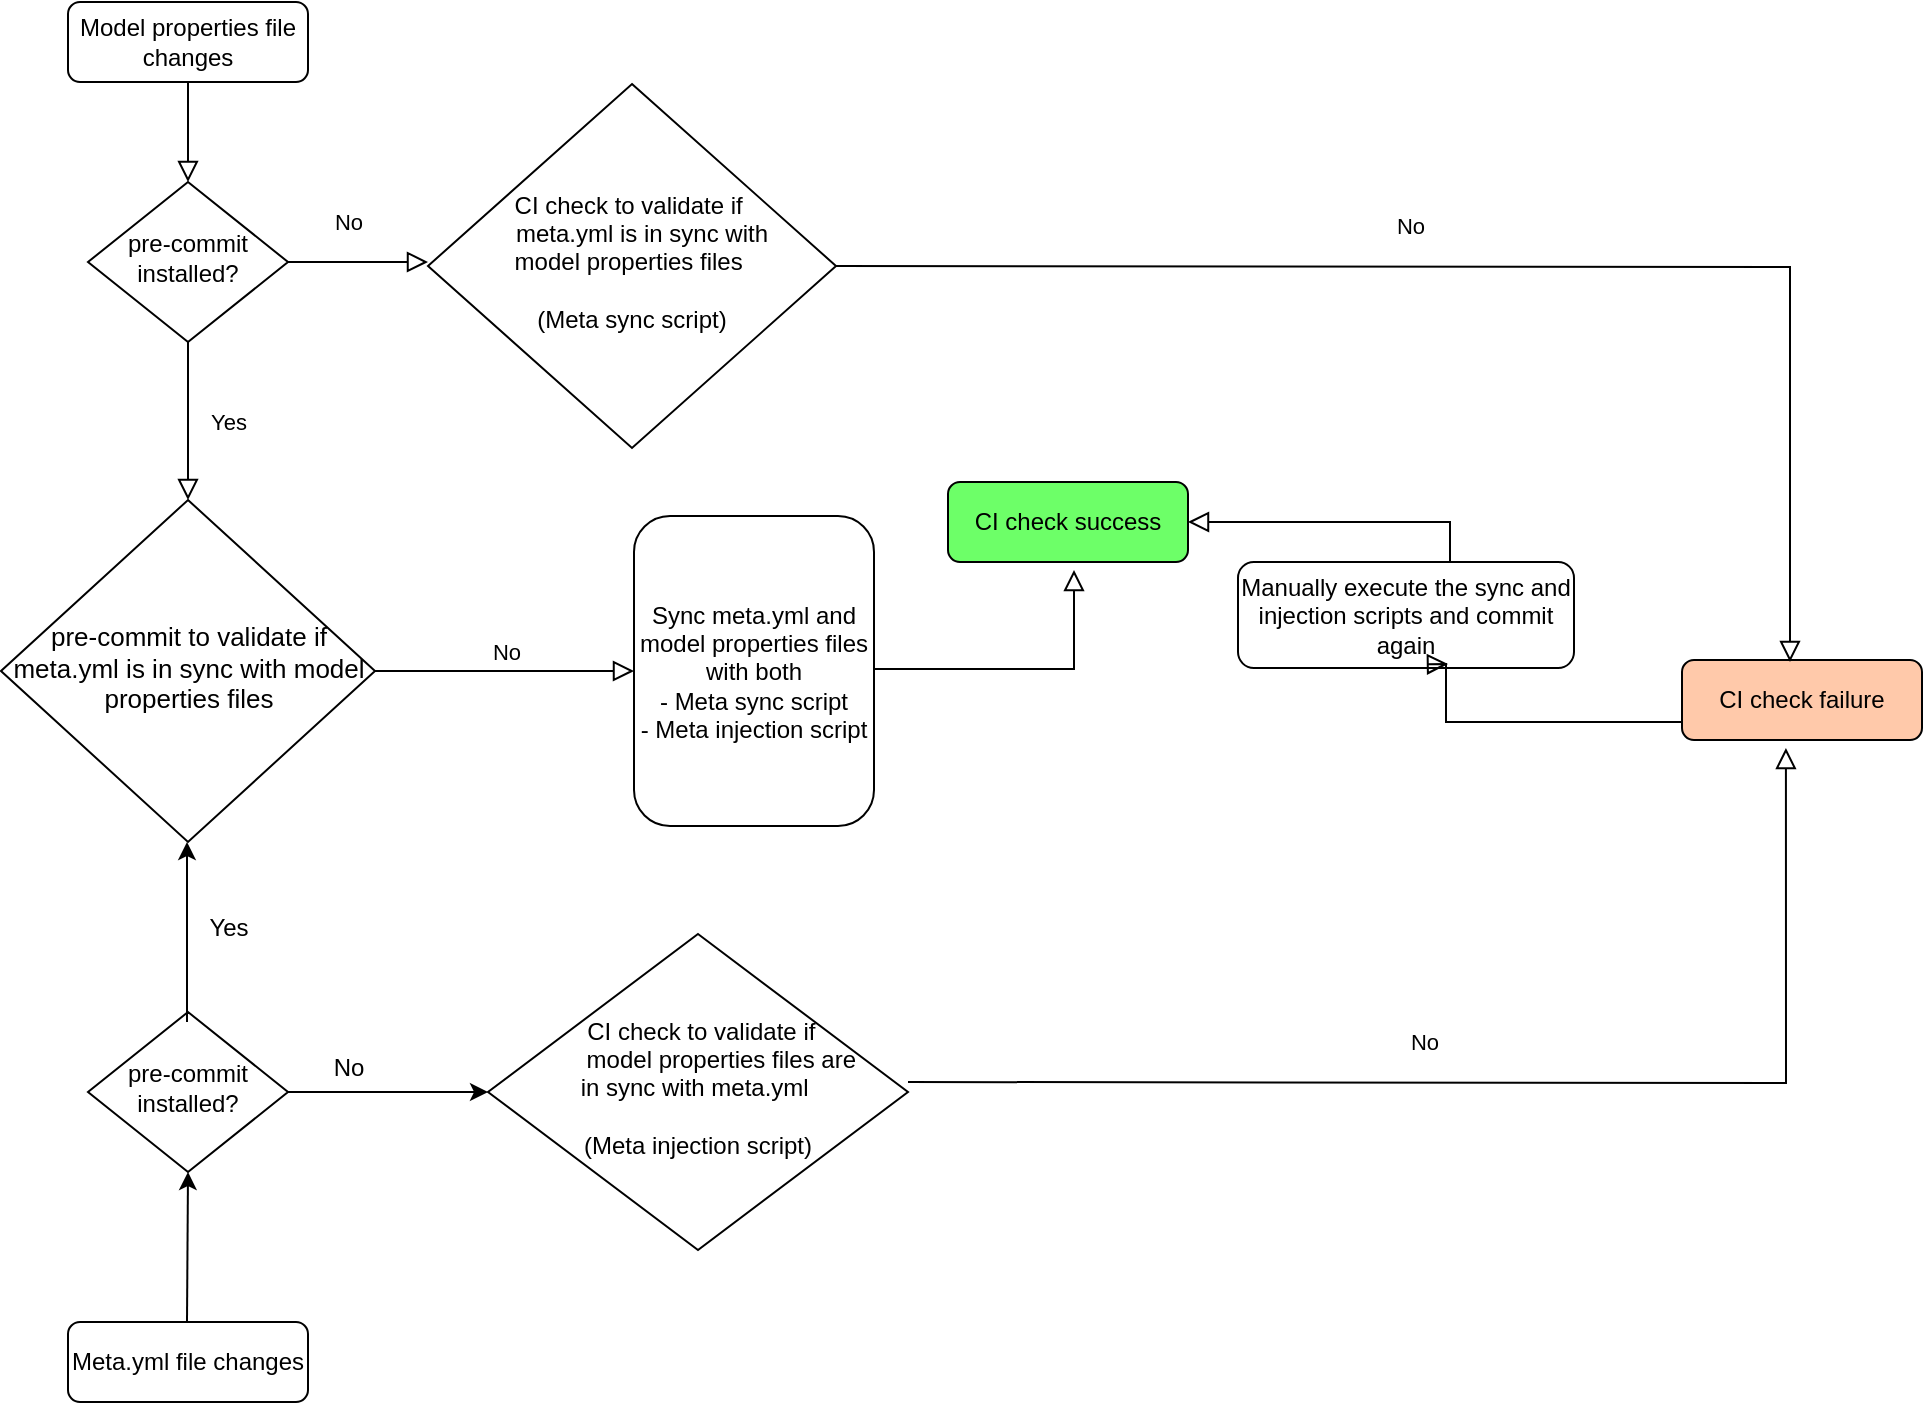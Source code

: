 <mxfile version="26.0.6">
  <diagram id="C5RBs43oDa-KdzZeNtuy" name="Page-1">
    <mxGraphModel dx="1411" dy="770" grid="0" gridSize="10" guides="1" tooltips="1" connect="1" arrows="1" fold="1" page="0" pageScale="1" pageWidth="827" pageHeight="1169" math="0" shadow="0">
      <root>
        <mxCell id="WIyWlLk6GJQsqaUBKTNV-0" />
        <mxCell id="WIyWlLk6GJQsqaUBKTNV-1" parent="WIyWlLk6GJQsqaUBKTNV-0" />
        <mxCell id="WIyWlLk6GJQsqaUBKTNV-2" value="" style="rounded=0;html=1;jettySize=auto;orthogonalLoop=1;fontSize=11;endArrow=block;endFill=0;endSize=8;strokeWidth=1;shadow=0;labelBackgroundColor=none;edgeStyle=orthogonalEdgeStyle;" parent="WIyWlLk6GJQsqaUBKTNV-1" source="WIyWlLk6GJQsqaUBKTNV-3" target="WIyWlLk6GJQsqaUBKTNV-6" edge="1">
          <mxGeometry relative="1" as="geometry" />
        </mxCell>
        <mxCell id="WIyWlLk6GJQsqaUBKTNV-3" value="Model properties file changes" style="rounded=1;whiteSpace=wrap;html=1;fontSize=12;glass=0;strokeWidth=1;shadow=0;" parent="WIyWlLk6GJQsqaUBKTNV-1" vertex="1">
          <mxGeometry x="35" y="90" width="120" height="40" as="geometry" />
        </mxCell>
        <mxCell id="WIyWlLk6GJQsqaUBKTNV-4" value="Yes" style="rounded=0;html=1;jettySize=auto;orthogonalLoop=1;fontSize=11;endArrow=block;endFill=0;endSize=8;strokeWidth=1;shadow=0;labelBackgroundColor=none;edgeStyle=orthogonalEdgeStyle;" parent="WIyWlLk6GJQsqaUBKTNV-1" source="WIyWlLk6GJQsqaUBKTNV-6" target="WIyWlLk6GJQsqaUBKTNV-10" edge="1">
          <mxGeometry y="20" relative="1" as="geometry">
            <mxPoint as="offset" />
            <Array as="points">
              <mxPoint x="95" y="340" />
              <mxPoint x="95" y="340" />
            </Array>
          </mxGeometry>
        </mxCell>
        <mxCell id="WIyWlLk6GJQsqaUBKTNV-5" value="No" style="edgeStyle=orthogonalEdgeStyle;rounded=0;html=1;jettySize=auto;orthogonalLoop=1;fontSize=11;endArrow=block;endFill=0;endSize=8;strokeWidth=1;shadow=0;labelBackgroundColor=none;" parent="WIyWlLk6GJQsqaUBKTNV-1" source="WIyWlLk6GJQsqaUBKTNV-6" edge="1">
          <mxGeometry x="-0.149" y="20" relative="1" as="geometry">
            <mxPoint as="offset" />
            <mxPoint x="215" y="220" as="targetPoint" />
          </mxGeometry>
        </mxCell>
        <mxCell id="WIyWlLk6GJQsqaUBKTNV-6" value="pre-commit installed?" style="rhombus;whiteSpace=wrap;html=1;shadow=0;fontFamily=Helvetica;fontSize=12;align=center;strokeWidth=1;spacing=6;spacingTop=-4;" parent="WIyWlLk6GJQsqaUBKTNV-1" vertex="1">
          <mxGeometry x="45" y="180" width="100" height="80" as="geometry" />
        </mxCell>
        <mxCell id="WIyWlLk6GJQsqaUBKTNV-7" value="CI check failure" style="rounded=1;whiteSpace=wrap;html=1;fontSize=12;glass=0;strokeWidth=1;shadow=0;fillColor=#FFC9AA;" parent="WIyWlLk6GJQsqaUBKTNV-1" vertex="1">
          <mxGeometry x="842" y="419" width="120" height="40" as="geometry" />
        </mxCell>
        <mxCell id="WIyWlLk6GJQsqaUBKTNV-9" value="No" style="edgeStyle=orthogonalEdgeStyle;rounded=0;html=1;jettySize=auto;orthogonalLoop=1;fontSize=11;endArrow=block;endFill=0;endSize=8;strokeWidth=1;shadow=0;labelBackgroundColor=none;" parent="WIyWlLk6GJQsqaUBKTNV-1" source="WIyWlLk6GJQsqaUBKTNV-10" target="WIyWlLk6GJQsqaUBKTNV-12" edge="1">
          <mxGeometry y="10" relative="1" as="geometry">
            <mxPoint as="offset" />
          </mxGeometry>
        </mxCell>
        <mxCell id="WIyWlLk6GJQsqaUBKTNV-10" value="&lt;font style=&quot;font-size: 13px;&quot;&gt;pre-commit to validate if meta.yml is in sync with model properties files&lt;/font&gt;" style="rhombus;whiteSpace=wrap;html=1;shadow=0;fontFamily=Helvetica;fontSize=12;align=center;strokeWidth=1;spacing=6;spacingTop=-4;" parent="WIyWlLk6GJQsqaUBKTNV-1" vertex="1">
          <mxGeometry x="1.5" y="339" width="187" height="171" as="geometry" />
        </mxCell>
        <mxCell id="WIyWlLk6GJQsqaUBKTNV-12" value="Sync meta.yml and model properties files&lt;div&gt;with both&lt;/div&gt;&lt;div&gt;- Meta sync script&lt;/div&gt;&lt;div&gt;- Meta injection script&lt;/div&gt;" style="rounded=1;whiteSpace=wrap;html=1;fontSize=12;glass=0;strokeWidth=1;shadow=0;" parent="WIyWlLk6GJQsqaUBKTNV-1" vertex="1">
          <mxGeometry x="318" y="347" width="120" height="155" as="geometry" />
        </mxCell>
        <mxCell id="vaHk5qMaN5SWsj166qQE-0" value="CI check to validate if&amp;nbsp;&lt;div&gt;&amp;nbsp; &amp;nbsp; meta.yml is in sync with&amp;nbsp;&lt;/div&gt;&lt;div&gt;model properties files&amp;nbsp;&lt;div&gt;&lt;br&gt;&lt;/div&gt;&lt;div&gt;(Meta sync script)&lt;/div&gt;&lt;/div&gt;" style="rhombus;whiteSpace=wrap;html=1;shadow=0;fontFamily=Helvetica;fontSize=12;align=center;strokeWidth=1;spacing=6;spacingTop=-4;" vertex="1" parent="WIyWlLk6GJQsqaUBKTNV-1">
          <mxGeometry x="215" y="131" width="204" height="182" as="geometry" />
        </mxCell>
        <mxCell id="vaHk5qMaN5SWsj166qQE-3" value="No" style="edgeStyle=orthogonalEdgeStyle;rounded=0;html=1;jettySize=auto;orthogonalLoop=1;fontSize=11;endArrow=block;endFill=0;endSize=8;strokeWidth=1;shadow=0;labelBackgroundColor=none;entryX=0.45;entryY=0.025;entryDx=0;entryDy=0;entryPerimeter=0;" edge="1" parent="WIyWlLk6GJQsqaUBKTNV-1" target="WIyWlLk6GJQsqaUBKTNV-7">
          <mxGeometry x="-0.149" y="20" relative="1" as="geometry">
            <mxPoint as="offset" />
            <mxPoint x="419" y="222" as="sourcePoint" />
            <mxPoint x="820" y="420" as="targetPoint" />
          </mxGeometry>
        </mxCell>
        <mxCell id="vaHk5qMaN5SWsj166qQE-5" value="CI check success" style="rounded=1;whiteSpace=wrap;html=1;fontSize=12;glass=0;strokeWidth=1;shadow=0;fillColor=#6DFF68;" vertex="1" parent="WIyWlLk6GJQsqaUBKTNV-1">
          <mxGeometry x="475" y="330" width="120" height="40" as="geometry" />
        </mxCell>
        <mxCell id="vaHk5qMaN5SWsj166qQE-6" value="" style="rounded=0;html=1;jettySize=auto;orthogonalLoop=1;fontSize=11;endArrow=block;endFill=0;endSize=8;strokeWidth=1;shadow=0;labelBackgroundColor=none;edgeStyle=orthogonalEdgeStyle;" edge="1" parent="WIyWlLk6GJQsqaUBKTNV-1">
          <mxGeometry y="20" relative="1" as="geometry">
            <mxPoint as="offset" />
            <mxPoint x="438" y="423.5" as="sourcePoint" />
            <mxPoint x="538" y="374" as="targetPoint" />
            <Array as="points">
              <mxPoint x="538" y="424" />
            </Array>
          </mxGeometry>
        </mxCell>
        <mxCell id="vaHk5qMaN5SWsj166qQE-8" value="Meta.yml file changes" style="rounded=1;whiteSpace=wrap;html=1;fontSize=12;glass=0;strokeWidth=1;shadow=0;" vertex="1" parent="WIyWlLk6GJQsqaUBKTNV-1">
          <mxGeometry x="35" y="750" width="120" height="40" as="geometry" />
        </mxCell>
        <mxCell id="vaHk5qMaN5SWsj166qQE-10" value="pre-commit installed?" style="rhombus;whiteSpace=wrap;html=1;shadow=0;fontFamily=Helvetica;fontSize=12;align=center;strokeWidth=1;spacing=6;spacingTop=-4;" vertex="1" parent="WIyWlLk6GJQsqaUBKTNV-1">
          <mxGeometry x="45" y="595" width="100" height="80" as="geometry" />
        </mxCell>
        <mxCell id="vaHk5qMaN5SWsj166qQE-11" value="" style="endArrow=classic;html=1;rounded=0;exitX=0.495;exitY=0.063;exitDx=0;exitDy=0;exitPerimeter=0;" edge="1" parent="WIyWlLk6GJQsqaUBKTNV-1" source="vaHk5qMaN5SWsj166qQE-10">
          <mxGeometry width="50" height="50" relative="1" as="geometry">
            <mxPoint x="95" y="590" as="sourcePoint" />
            <mxPoint x="94.5" y="510" as="targetPoint" />
          </mxGeometry>
        </mxCell>
        <mxCell id="vaHk5qMaN5SWsj166qQE-12" value="" style="endArrow=classic;html=1;rounded=0;entryX=0.5;entryY=1;entryDx=0;entryDy=0;" edge="1" parent="WIyWlLk6GJQsqaUBKTNV-1" target="vaHk5qMaN5SWsj166qQE-10">
          <mxGeometry width="50" height="50" relative="1" as="geometry">
            <mxPoint x="94.5" y="750" as="sourcePoint" />
            <mxPoint x="94.5" y="690" as="targetPoint" />
          </mxGeometry>
        </mxCell>
        <mxCell id="vaHk5qMaN5SWsj166qQE-13" value="Yes" style="text;html=1;align=center;verticalAlign=middle;resizable=0;points=[];autosize=1;strokeColor=none;fillColor=none;" vertex="1" parent="WIyWlLk6GJQsqaUBKTNV-1">
          <mxGeometry x="95" y="538" width="40" height="30" as="geometry" />
        </mxCell>
        <mxCell id="vaHk5qMaN5SWsj166qQE-14" value="&amp;nbsp; CI check to validate if&amp;nbsp;&lt;div&gt;&amp;nbsp; &amp;nbsp; &amp;nbsp; &amp;nbsp; model properties files are&amp;nbsp;&lt;/div&gt;&lt;div&gt;in sync with meta.yml&amp;nbsp;&lt;div&gt;&lt;br&gt;&lt;/div&gt;&lt;div&gt;(Meta injection script)&lt;/div&gt;&lt;/div&gt;" style="rhombus;whiteSpace=wrap;html=1;shadow=0;fontFamily=Helvetica;fontSize=12;align=center;strokeWidth=1;spacing=6;spacingTop=-4;" vertex="1" parent="WIyWlLk6GJQsqaUBKTNV-1">
          <mxGeometry x="245" y="556" width="210" height="158" as="geometry" />
        </mxCell>
        <mxCell id="vaHk5qMaN5SWsj166qQE-15" value="" style="endArrow=classic;html=1;rounded=0;entryX=0;entryY=0.5;entryDx=0;entryDy=0;exitX=1;exitY=0.5;exitDx=0;exitDy=0;" edge="1" parent="WIyWlLk6GJQsqaUBKTNV-1" source="vaHk5qMaN5SWsj166qQE-10" target="vaHk5qMaN5SWsj166qQE-14">
          <mxGeometry width="50" height="50" relative="1" as="geometry">
            <mxPoint x="145" y="640" as="sourcePoint" />
            <mxPoint x="195" y="590" as="targetPoint" />
          </mxGeometry>
        </mxCell>
        <mxCell id="vaHk5qMaN5SWsj166qQE-16" value="No" style="text;html=1;align=center;verticalAlign=middle;resizable=0;points=[];autosize=1;strokeColor=none;fillColor=none;" vertex="1" parent="WIyWlLk6GJQsqaUBKTNV-1">
          <mxGeometry x="155" y="608" width="40" height="30" as="geometry" />
        </mxCell>
        <mxCell id="vaHk5qMaN5SWsj166qQE-18" value="No" style="edgeStyle=orthogonalEdgeStyle;rounded=0;html=1;jettySize=auto;orthogonalLoop=1;fontSize=11;endArrow=block;endFill=0;endSize=8;strokeWidth=1;shadow=0;labelBackgroundColor=none;entryX=0.433;entryY=1.1;entryDx=0;entryDy=0;exitX=1;exitY=0.5;exitDx=0;exitDy=0;entryPerimeter=0;" edge="1" parent="WIyWlLk6GJQsqaUBKTNV-1" target="WIyWlLk6GJQsqaUBKTNV-7">
          <mxGeometry x="-0.149" y="20" relative="1" as="geometry">
            <mxPoint as="offset" />
            <mxPoint x="455" y="630" as="sourcePoint" />
            <mxPoint x="725" y="860" as="targetPoint" />
          </mxGeometry>
        </mxCell>
        <mxCell id="vaHk5qMaN5SWsj166qQE-19" value="&lt;font&gt;Manually execute the sync and injection scripts and commit again&lt;/font&gt;" style="rounded=1;whiteSpace=wrap;html=1;fontSize=12;glass=0;strokeWidth=1;shadow=0;" vertex="1" parent="WIyWlLk6GJQsqaUBKTNV-1">
          <mxGeometry x="620" y="370" width="168" height="53" as="geometry" />
        </mxCell>
        <mxCell id="vaHk5qMaN5SWsj166qQE-20" value="" style="rounded=0;html=1;jettySize=auto;orthogonalLoop=1;fontSize=11;endArrow=block;endFill=0;endSize=8;strokeWidth=1;shadow=0;labelBackgroundColor=none;edgeStyle=orthogonalEdgeStyle;exitX=0;exitY=0.75;exitDx=0;exitDy=0;entryX=0.625;entryY=0.962;entryDx=0;entryDy=0;entryPerimeter=0;" edge="1" parent="WIyWlLk6GJQsqaUBKTNV-1" source="WIyWlLk6GJQsqaUBKTNV-7" target="vaHk5qMaN5SWsj166qQE-19">
          <mxGeometry x="-0.25" y="15" relative="1" as="geometry">
            <mxPoint y="1" as="offset" />
            <mxPoint x="724" y="530" as="sourcePoint" />
            <mxPoint x="724" y="427" as="targetPoint" />
            <Array as="points">
              <mxPoint x="842" y="450" />
              <mxPoint x="724" y="450" />
            </Array>
          </mxGeometry>
        </mxCell>
        <mxCell id="vaHk5qMaN5SWsj166qQE-21" value="" style="rounded=0;html=1;jettySize=auto;orthogonalLoop=1;fontSize=11;endArrow=block;endFill=0;endSize=8;strokeWidth=1;shadow=0;labelBackgroundColor=none;edgeStyle=orthogonalEdgeStyle;entryX=1;entryY=0.5;entryDx=0;entryDy=0;exitX=0.692;exitY=0;exitDx=0;exitDy=0;exitPerimeter=0;" edge="1" parent="WIyWlLk6GJQsqaUBKTNV-1" source="vaHk5qMaN5SWsj166qQE-19" target="vaHk5qMaN5SWsj166qQE-5">
          <mxGeometry x="-0.25" y="15" relative="1" as="geometry">
            <mxPoint y="1" as="offset" />
            <mxPoint x="726" y="357" as="sourcePoint" />
            <mxPoint x="645" y="320" as="targetPoint" />
            <Array as="points">
              <mxPoint x="726" y="370" />
              <mxPoint x="726" y="350" />
            </Array>
          </mxGeometry>
        </mxCell>
      </root>
    </mxGraphModel>
  </diagram>
</mxfile>
